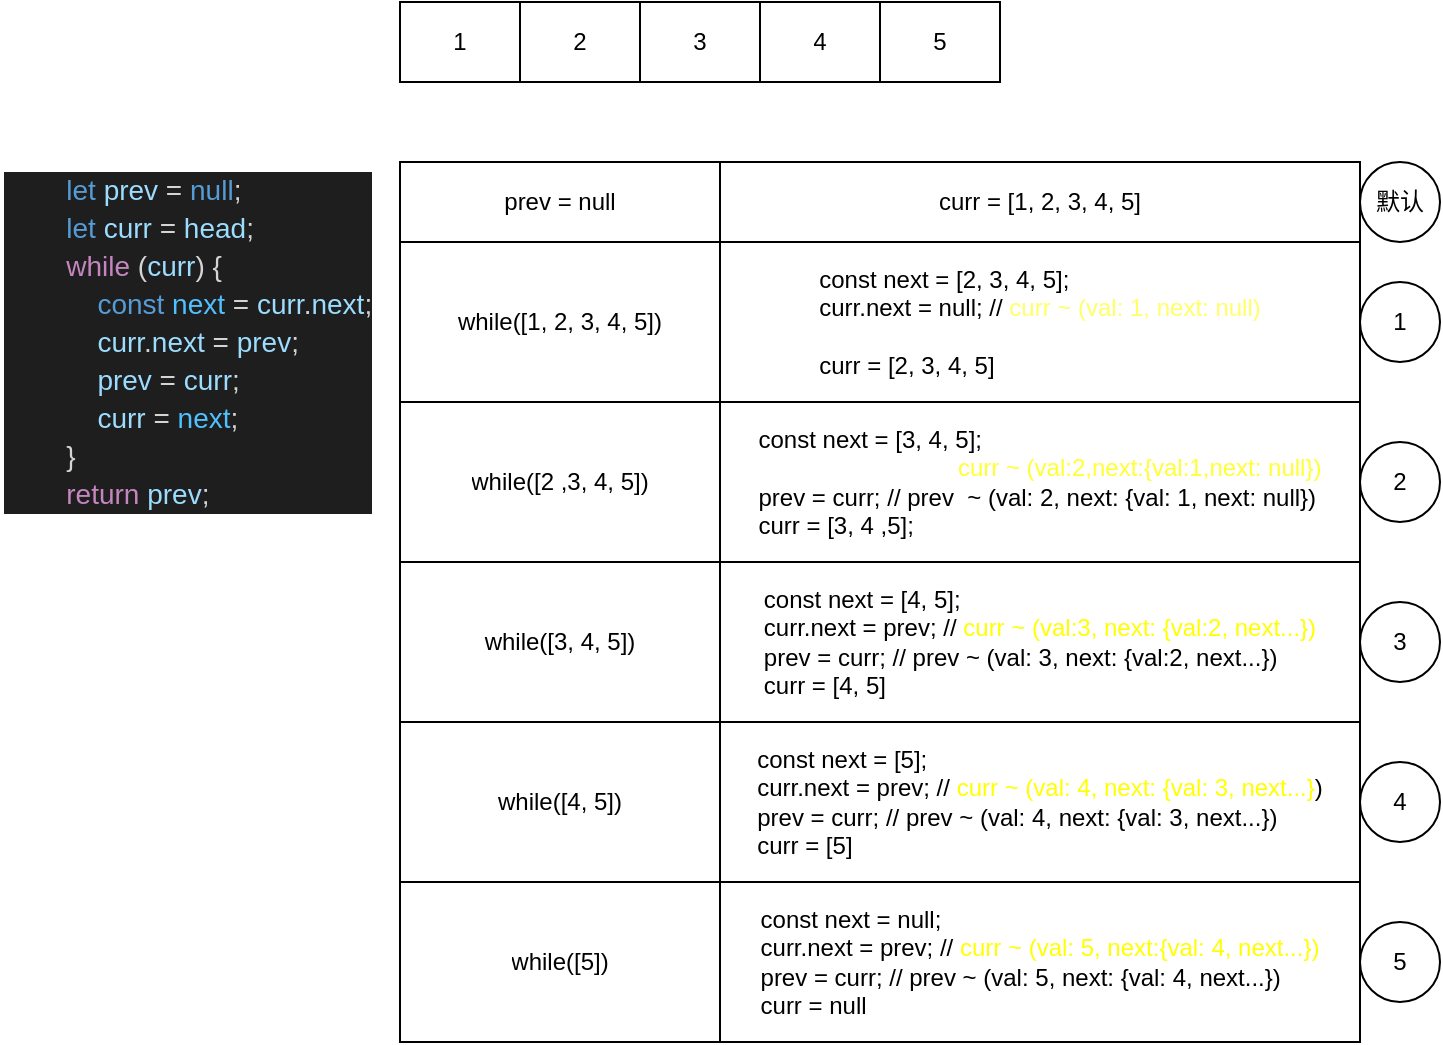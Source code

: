 <mxfile>
    <diagram id="fH2TM3SNKPnGluefSvum" name="第 1 页">
        <mxGraphModel dx="1088" dy="621" grid="1" gridSize="10" guides="1" tooltips="1" connect="1" arrows="1" fold="1" page="1" pageScale="1" pageWidth="827" pageHeight="1169" math="0" shadow="0">
            <root>
                <mxCell id="0"/>
                <mxCell id="1" parent="0"/>
                <mxCell id="3" value="" style="shape=table;startSize=0;container=1;collapsible=0;childLayout=tableLayout;" vertex="1" parent="1">
                    <mxGeometry x="200" y="160" width="300" height="40" as="geometry"/>
                </mxCell>
                <mxCell id="4" value="" style="shape=partialRectangle;collapsible=0;dropTarget=0;pointerEvents=0;fillColor=none;top=0;left=0;bottom=0;right=0;points=[[0,0.5],[1,0.5]];portConstraint=eastwest;" vertex="1" parent="3">
                    <mxGeometry width="300" height="40" as="geometry"/>
                </mxCell>
                <mxCell id="5" value="1" style="shape=partialRectangle;html=1;whiteSpace=wrap;connectable=0;overflow=hidden;fillColor=none;top=0;left=0;bottom=0;right=0;pointerEvents=1;" vertex="1" parent="4">
                    <mxGeometry width="60" height="40" as="geometry">
                        <mxRectangle width="60" height="40" as="alternateBounds"/>
                    </mxGeometry>
                </mxCell>
                <mxCell id="6" value="2" style="shape=partialRectangle;html=1;whiteSpace=wrap;connectable=0;overflow=hidden;fillColor=none;top=0;left=0;bottom=0;right=0;pointerEvents=1;" vertex="1" parent="4">
                    <mxGeometry x="60" width="60" height="40" as="geometry">
                        <mxRectangle width="60" height="40" as="alternateBounds"/>
                    </mxGeometry>
                </mxCell>
                <mxCell id="7" value="3" style="shape=partialRectangle;html=1;whiteSpace=wrap;connectable=0;overflow=hidden;fillColor=none;top=0;left=0;bottom=0;right=0;pointerEvents=1;" vertex="1" parent="4">
                    <mxGeometry x="120" width="60" height="40" as="geometry">
                        <mxRectangle width="60" height="40" as="alternateBounds"/>
                    </mxGeometry>
                </mxCell>
                <mxCell id="8" value="4" style="shape=partialRectangle;html=1;whiteSpace=wrap;connectable=0;overflow=hidden;fillColor=none;top=0;left=0;bottom=0;right=0;pointerEvents=1;" vertex="1" parent="4">
                    <mxGeometry x="180" width="60" height="40" as="geometry">
                        <mxRectangle width="60" height="40" as="alternateBounds"/>
                    </mxGeometry>
                </mxCell>
                <mxCell id="9" value="5" style="shape=partialRectangle;html=1;whiteSpace=wrap;connectable=0;overflow=hidden;fillColor=none;top=0;left=0;bottom=0;right=0;pointerEvents=1;" vertex="1" parent="4">
                    <mxGeometry x="240" width="60" height="40" as="geometry">
                        <mxRectangle width="60" height="40" as="alternateBounds"/>
                    </mxGeometry>
                </mxCell>
                <mxCell id="13" value="" style="shape=table;startSize=0;container=1;collapsible=0;childLayout=tableLayout;align=left;" vertex="1" parent="1">
                    <mxGeometry x="200" y="240" width="480" height="440" as="geometry"/>
                </mxCell>
                <mxCell id="14" value="" style="shape=partialRectangle;collapsible=0;dropTarget=0;pointerEvents=0;fillColor=none;top=0;left=0;bottom=0;right=0;points=[[0,0.5],[1,0.5]];portConstraint=eastwest;" vertex="1" parent="13">
                    <mxGeometry width="480" height="40" as="geometry"/>
                </mxCell>
                <mxCell id="15" value="prev = null" style="shape=partialRectangle;html=1;whiteSpace=wrap;connectable=0;overflow=hidden;fillColor=none;top=0;left=0;bottom=0;right=0;pointerEvents=1;" vertex="1" parent="14">
                    <mxGeometry width="160" height="40" as="geometry">
                        <mxRectangle width="160" height="40" as="alternateBounds"/>
                    </mxGeometry>
                </mxCell>
                <mxCell id="16" value="curr = [1, 2, 3, 4, 5]" style="shape=partialRectangle;html=1;whiteSpace=wrap;connectable=0;overflow=hidden;fillColor=none;top=0;left=0;bottom=0;right=0;pointerEvents=1;" vertex="1" parent="14">
                    <mxGeometry x="160" width="320" height="40" as="geometry">
                        <mxRectangle width="320" height="40" as="alternateBounds"/>
                    </mxGeometry>
                </mxCell>
                <mxCell id="17" value="" style="shape=partialRectangle;collapsible=0;dropTarget=0;pointerEvents=0;fillColor=none;top=0;left=0;bottom=0;right=0;points=[[0,0.5],[1,0.5]];portConstraint=eastwest;" vertex="1" parent="13">
                    <mxGeometry y="40" width="480" height="80" as="geometry"/>
                </mxCell>
                <mxCell id="18" value="while([1, 2, 3, 4, 5])" style="shape=partialRectangle;html=1;whiteSpace=wrap;connectable=0;overflow=hidden;fillColor=none;top=0;left=0;bottom=0;right=0;pointerEvents=1;" vertex="1" parent="17">
                    <mxGeometry width="160" height="80" as="geometry">
                        <mxRectangle width="160" height="80" as="alternateBounds"/>
                    </mxGeometry>
                </mxCell>
                <mxCell id="19" value="&lt;div style=&quot;text-align: justify&quot;&gt;&lt;span&gt;const next = [2, 3, 4, 5];&lt;/span&gt;&lt;/div&gt;&lt;div style=&quot;text-align: justify&quot;&gt;curr.next = null; // &lt;font color=&quot;#ffff66&quot;&gt;curr ~ (val: 1, next: null)&lt;/font&gt;&lt;/div&gt;&lt;div style=&quot;text-align: justify&quot;&gt;&lt;span&gt;&lt;font style=&quot;font-size: 12px&quot; color=&quot;#ffffff&quot;&gt;prev = curr; // prev ~ (val: 1, next: null)&lt;/font&gt;&lt;/span&gt;&lt;/div&gt;&lt;div style=&quot;text-align: justify&quot;&gt;&lt;span&gt;curr = [2, 3, 4, 5]&lt;/span&gt;&lt;/div&gt;" style="shape=partialRectangle;html=1;whiteSpace=wrap;connectable=0;overflow=hidden;fillColor=none;top=0;left=0;bottom=0;right=0;pointerEvents=1;align=center;" vertex="1" parent="17">
                    <mxGeometry x="160" width="320" height="80" as="geometry">
                        <mxRectangle width="320" height="80" as="alternateBounds"/>
                    </mxGeometry>
                </mxCell>
                <mxCell id="20" value="" style="shape=partialRectangle;collapsible=0;dropTarget=0;pointerEvents=0;fillColor=none;top=0;left=0;bottom=0;right=0;points=[[0,0.5],[1,0.5]];portConstraint=eastwest;" vertex="1" parent="13">
                    <mxGeometry y="120" width="480" height="80" as="geometry"/>
                </mxCell>
                <mxCell id="21" value="while([2 ,3, 4, 5])" style="shape=partialRectangle;html=1;whiteSpace=wrap;connectable=0;overflow=hidden;fillColor=none;top=0;left=0;bottom=0;right=0;pointerEvents=1;" vertex="1" parent="20">
                    <mxGeometry width="160" height="80" as="geometry">
                        <mxRectangle width="160" height="80" as="alternateBounds"/>
                    </mxGeometry>
                </mxCell>
                <mxCell id="22" value="&lt;div style=&quot;text-align: justify&quot;&gt;&lt;span&gt;const next = [3, 4, 5];&lt;/span&gt;&lt;/div&gt;&lt;div style=&quot;text-align: justify&quot;&gt;&lt;font color=&quot;#ffffff&quot;&gt;curr.next = prev; // &lt;/font&gt;&lt;font color=&quot;#ffff33&quot;&gt;curr ~ (val:2,next:{val:1,next: null})&lt;/font&gt;&lt;/div&gt;&lt;div style=&quot;text-align: justify&quot;&gt;&lt;span&gt;prev = curr; // prev&amp;nbsp; ~ (val: 2, next: {val: 1, next: null})&lt;/span&gt;&lt;/div&gt;&lt;div style=&quot;text-align: justify&quot;&gt;&lt;span&gt;curr = [3, 4 ,5];&lt;/span&gt;&lt;/div&gt;" style="shape=partialRectangle;html=1;whiteSpace=wrap;connectable=0;overflow=hidden;fillColor=none;top=0;left=0;bottom=0;right=0;pointerEvents=1;" vertex="1" parent="20">
                    <mxGeometry x="160" width="320" height="80" as="geometry">
                        <mxRectangle width="320" height="80" as="alternateBounds"/>
                    </mxGeometry>
                </mxCell>
                <mxCell id="23" value="" style="shape=partialRectangle;collapsible=0;dropTarget=0;pointerEvents=0;fillColor=none;top=0;left=0;bottom=0;right=0;points=[[0,0.5],[1,0.5]];portConstraint=eastwest;" vertex="1" parent="13">
                    <mxGeometry y="200" width="480" height="80" as="geometry"/>
                </mxCell>
                <mxCell id="24" value="while([3, 4, 5])" style="shape=partialRectangle;html=1;whiteSpace=wrap;connectable=0;overflow=hidden;fillColor=none;top=0;left=0;bottom=0;right=0;pointerEvents=1;" vertex="1" parent="23">
                    <mxGeometry width="160" height="80" as="geometry">
                        <mxRectangle width="160" height="80" as="alternateBounds"/>
                    </mxGeometry>
                </mxCell>
                <mxCell id="25" value="&lt;div style=&quot;text-align: justify&quot;&gt;&lt;span&gt;const next = [4, 5];&lt;/span&gt;&lt;/div&gt;&lt;div style=&quot;text-align: justify&quot;&gt;curr.next = prev; // &lt;font color=&quot;#ffff00&quot;&gt;curr ~ (val:3, next: {val:2, next...})&lt;/font&gt;&lt;/div&gt;&lt;div style=&quot;text-align: justify&quot;&gt;&lt;span&gt;prev = curr; // prev ~ (val: 3, next: {val:2, next...})&lt;/span&gt;&lt;/div&gt;&lt;div style=&quot;text-align: justify&quot;&gt;&lt;span&gt;curr = [4, 5]&lt;/span&gt;&lt;/div&gt;" style="shape=partialRectangle;html=1;whiteSpace=wrap;connectable=0;overflow=hidden;fillColor=none;top=0;left=0;bottom=0;right=0;pointerEvents=1;" vertex="1" parent="23">
                    <mxGeometry x="160" width="320" height="80" as="geometry">
                        <mxRectangle width="320" height="80" as="alternateBounds"/>
                    </mxGeometry>
                </mxCell>
                <mxCell id="45" value="" style="shape=partialRectangle;collapsible=0;dropTarget=0;pointerEvents=0;fillColor=none;top=0;left=0;bottom=0;right=0;points=[[0,0.5],[1,0.5]];portConstraint=eastwest;" vertex="1" parent="13">
                    <mxGeometry y="280" width="480" height="80" as="geometry"/>
                </mxCell>
                <mxCell id="46" value="while([4, 5])" style="shape=partialRectangle;html=1;whiteSpace=wrap;connectable=0;overflow=hidden;fillColor=none;top=0;left=0;bottom=0;right=0;pointerEvents=1;" vertex="1" parent="45">
                    <mxGeometry width="160" height="80" as="geometry">
                        <mxRectangle width="160" height="80" as="alternateBounds"/>
                    </mxGeometry>
                </mxCell>
                <mxCell id="47" value="&lt;div style=&quot;text-align: justify&quot;&gt;&lt;span&gt;const next = [5];&lt;/span&gt;&lt;/div&gt;&lt;div style=&quot;text-align: justify&quot;&gt;curr.next = prev; // &lt;font color=&quot;#ffff00&quot;&gt;curr ~ (val: 4, next: {val: 3, next...}&lt;/font&gt;)&lt;/div&gt;&lt;div style=&quot;text-align: justify&quot;&gt;&lt;span&gt;prev = curr; // prev ~ (val: 4, next: {val: 3, next...})&lt;/span&gt;&lt;/div&gt;&lt;div style=&quot;text-align: justify&quot;&gt;&lt;span&gt;curr = [5]&lt;/span&gt;&lt;/div&gt;" style="shape=partialRectangle;html=1;whiteSpace=wrap;connectable=0;overflow=hidden;fillColor=none;top=0;left=0;bottom=0;right=0;pointerEvents=1;" vertex="1" parent="45">
                    <mxGeometry x="160" width="320" height="80" as="geometry">
                        <mxRectangle width="320" height="80" as="alternateBounds"/>
                    </mxGeometry>
                </mxCell>
                <mxCell id="26" value="" style="shape=partialRectangle;collapsible=0;dropTarget=0;pointerEvents=0;fillColor=none;top=0;left=0;bottom=0;right=0;points=[[0,0.5],[1,0.5]];portConstraint=eastwest;" vertex="1" parent="13">
                    <mxGeometry y="360" width="480" height="80" as="geometry"/>
                </mxCell>
                <mxCell id="27" value="while([5])" style="shape=partialRectangle;html=1;whiteSpace=wrap;connectable=0;overflow=hidden;fillColor=none;top=0;left=0;bottom=0;right=0;pointerEvents=1;" vertex="1" parent="26">
                    <mxGeometry width="160" height="80" as="geometry">
                        <mxRectangle width="160" height="80" as="alternateBounds"/>
                    </mxGeometry>
                </mxCell>
                <mxCell id="28" value="&lt;div style=&quot;text-align: justify&quot;&gt;&lt;span&gt;const next = null;&lt;/span&gt;&lt;/div&gt;&lt;div style=&quot;text-align: justify&quot;&gt;curr.next = prev; // &lt;font color=&quot;#ffff00&quot;&gt;curr ~ (val: 5, next:{val: 4, next...})&lt;/font&gt;&lt;/div&gt;&lt;div style=&quot;text-align: justify&quot;&gt;&lt;span&gt;prev = curr; // prev ~ (val: 5, next: {val: 4, next...})&lt;/span&gt;&lt;/div&gt;&lt;div style=&quot;text-align: justify&quot;&gt;&lt;span&gt;curr = null&lt;/span&gt;&lt;/div&gt;" style="shape=partialRectangle;html=1;whiteSpace=wrap;connectable=0;overflow=hidden;fillColor=none;top=0;left=0;bottom=0;right=0;pointerEvents=1;" vertex="1" parent="26">
                    <mxGeometry x="160" width="320" height="80" as="geometry">
                        <mxRectangle width="320" height="80" as="alternateBounds"/>
                    </mxGeometry>
                </mxCell>
                <mxCell id="42" value="&lt;div style=&quot;color: rgb(212 , 212 , 212) ; background-color: rgb(30 , 30 , 30) ; font-family: , &amp;#34;consolas&amp;#34; , &amp;#34;courier new&amp;#34; , monospace , &amp;#34;consolas&amp;#34; , &amp;#34;courier new&amp;#34; , monospace ; font-size: 14px ; line-height: 19px&quot;&gt;&lt;div&gt;&lt;span style=&quot;color: #569cd6&quot;&gt;&lt;span style=&quot;white-space: pre&quot;&gt;&#9;&lt;/span&gt;let&lt;/span&gt; &lt;span style=&quot;color: #9cdcfe&quot;&gt;prev&lt;/span&gt; = &lt;span style=&quot;color: #569cd6&quot;&gt;null&lt;/span&gt;;&lt;/div&gt;&lt;div&gt;&amp;nbsp; &amp;nbsp; &amp;nbsp; &amp;nbsp; &lt;span style=&quot;color: #569cd6&quot;&gt;let&lt;/span&gt; &lt;span style=&quot;color: #9cdcfe&quot;&gt;curr&lt;/span&gt; = &lt;span style=&quot;color: #9cdcfe&quot;&gt;head&lt;/span&gt;;&lt;/div&gt;&lt;div&gt;&amp;nbsp; &amp;nbsp; &amp;nbsp; &amp;nbsp; &lt;span style=&quot;color: #c586c0&quot;&gt;while&lt;/span&gt; (&lt;span style=&quot;color: #9cdcfe&quot;&gt;curr&lt;/span&gt;) {&lt;/div&gt;&lt;div&gt;&amp;nbsp; &amp;nbsp; &amp;nbsp; &amp;nbsp; &amp;nbsp; &amp;nbsp; &lt;span style=&quot;color: #569cd6&quot;&gt;const&lt;/span&gt; &lt;span style=&quot;color: #4fc1ff&quot;&gt;next&lt;/span&gt; = &lt;span style=&quot;color: #9cdcfe&quot;&gt;curr&lt;/span&gt;.&lt;span style=&quot;color: #9cdcfe&quot;&gt;next&lt;/span&gt;;&lt;/div&gt;&lt;div&gt;&amp;nbsp; &amp;nbsp; &amp;nbsp; &amp;nbsp; &amp;nbsp; &amp;nbsp; &lt;span style=&quot;color: #9cdcfe&quot;&gt;curr&lt;/span&gt;.&lt;span style=&quot;color: #9cdcfe&quot;&gt;next&lt;/span&gt; = &lt;span style=&quot;color: #9cdcfe&quot;&gt;prev&lt;/span&gt;;&lt;/div&gt;&lt;div&gt;&amp;nbsp; &amp;nbsp; &amp;nbsp; &amp;nbsp; &amp;nbsp; &amp;nbsp; &lt;span style=&quot;color: #9cdcfe&quot;&gt;prev&lt;/span&gt; = &lt;span style=&quot;color: #9cdcfe&quot;&gt;curr&lt;/span&gt;;&lt;/div&gt;&lt;div&gt;&amp;nbsp; &amp;nbsp; &amp;nbsp; &amp;nbsp; &amp;nbsp; &amp;nbsp; &lt;span style=&quot;color: #9cdcfe&quot;&gt;curr&lt;/span&gt; = &lt;span style=&quot;color: #4fc1ff&quot;&gt;next&lt;/span&gt;;&lt;/div&gt;&lt;div&gt;&amp;nbsp; &amp;nbsp; &amp;nbsp; &amp;nbsp; }&lt;/div&gt;&lt;div&gt;&amp;nbsp; &amp;nbsp; &amp;nbsp; &amp;nbsp; &lt;span style=&quot;color: #c586c0&quot;&gt;return&lt;/span&gt; &lt;span style=&quot;color: #9cdcfe&quot;&gt;prev&lt;/span&gt;;&lt;/div&gt;&lt;/div&gt;" style="text;html=1;align=left;verticalAlign=middle;resizable=0;points=[];autosize=1;strokeColor=none;fillColor=none;" vertex="1" parent="1">
                    <mxGeometry y="240" width="200" height="180" as="geometry"/>
                </mxCell>
                <mxCell id="43" value="默认" style="ellipse;whiteSpace=wrap;html=1;aspect=fixed;" vertex="1" parent="1">
                    <mxGeometry x="680" y="240" width="40" height="40" as="geometry"/>
                </mxCell>
                <mxCell id="44" value="1" style="ellipse;whiteSpace=wrap;html=1;aspect=fixed;" vertex="1" parent="1">
                    <mxGeometry x="680" y="300" width="40" height="40" as="geometry"/>
                </mxCell>
                <mxCell id="48" value="2" style="ellipse;whiteSpace=wrap;html=1;aspect=fixed;" vertex="1" parent="1">
                    <mxGeometry x="680" y="380" width="40" height="40" as="geometry"/>
                </mxCell>
                <mxCell id="49" value="3" style="ellipse;whiteSpace=wrap;html=1;aspect=fixed;" vertex="1" parent="1">
                    <mxGeometry x="680" y="460" width="40" height="40" as="geometry"/>
                </mxCell>
                <mxCell id="50" value="4" style="ellipse;whiteSpace=wrap;html=1;aspect=fixed;" vertex="1" parent="1">
                    <mxGeometry x="680" y="540" width="40" height="40" as="geometry"/>
                </mxCell>
                <mxCell id="51" value="5" style="ellipse;whiteSpace=wrap;html=1;aspect=fixed;" vertex="1" parent="1">
                    <mxGeometry x="680" y="620" width="40" height="40" as="geometry"/>
                </mxCell>
            </root>
        </mxGraphModel>
    </diagram>
</mxfile>